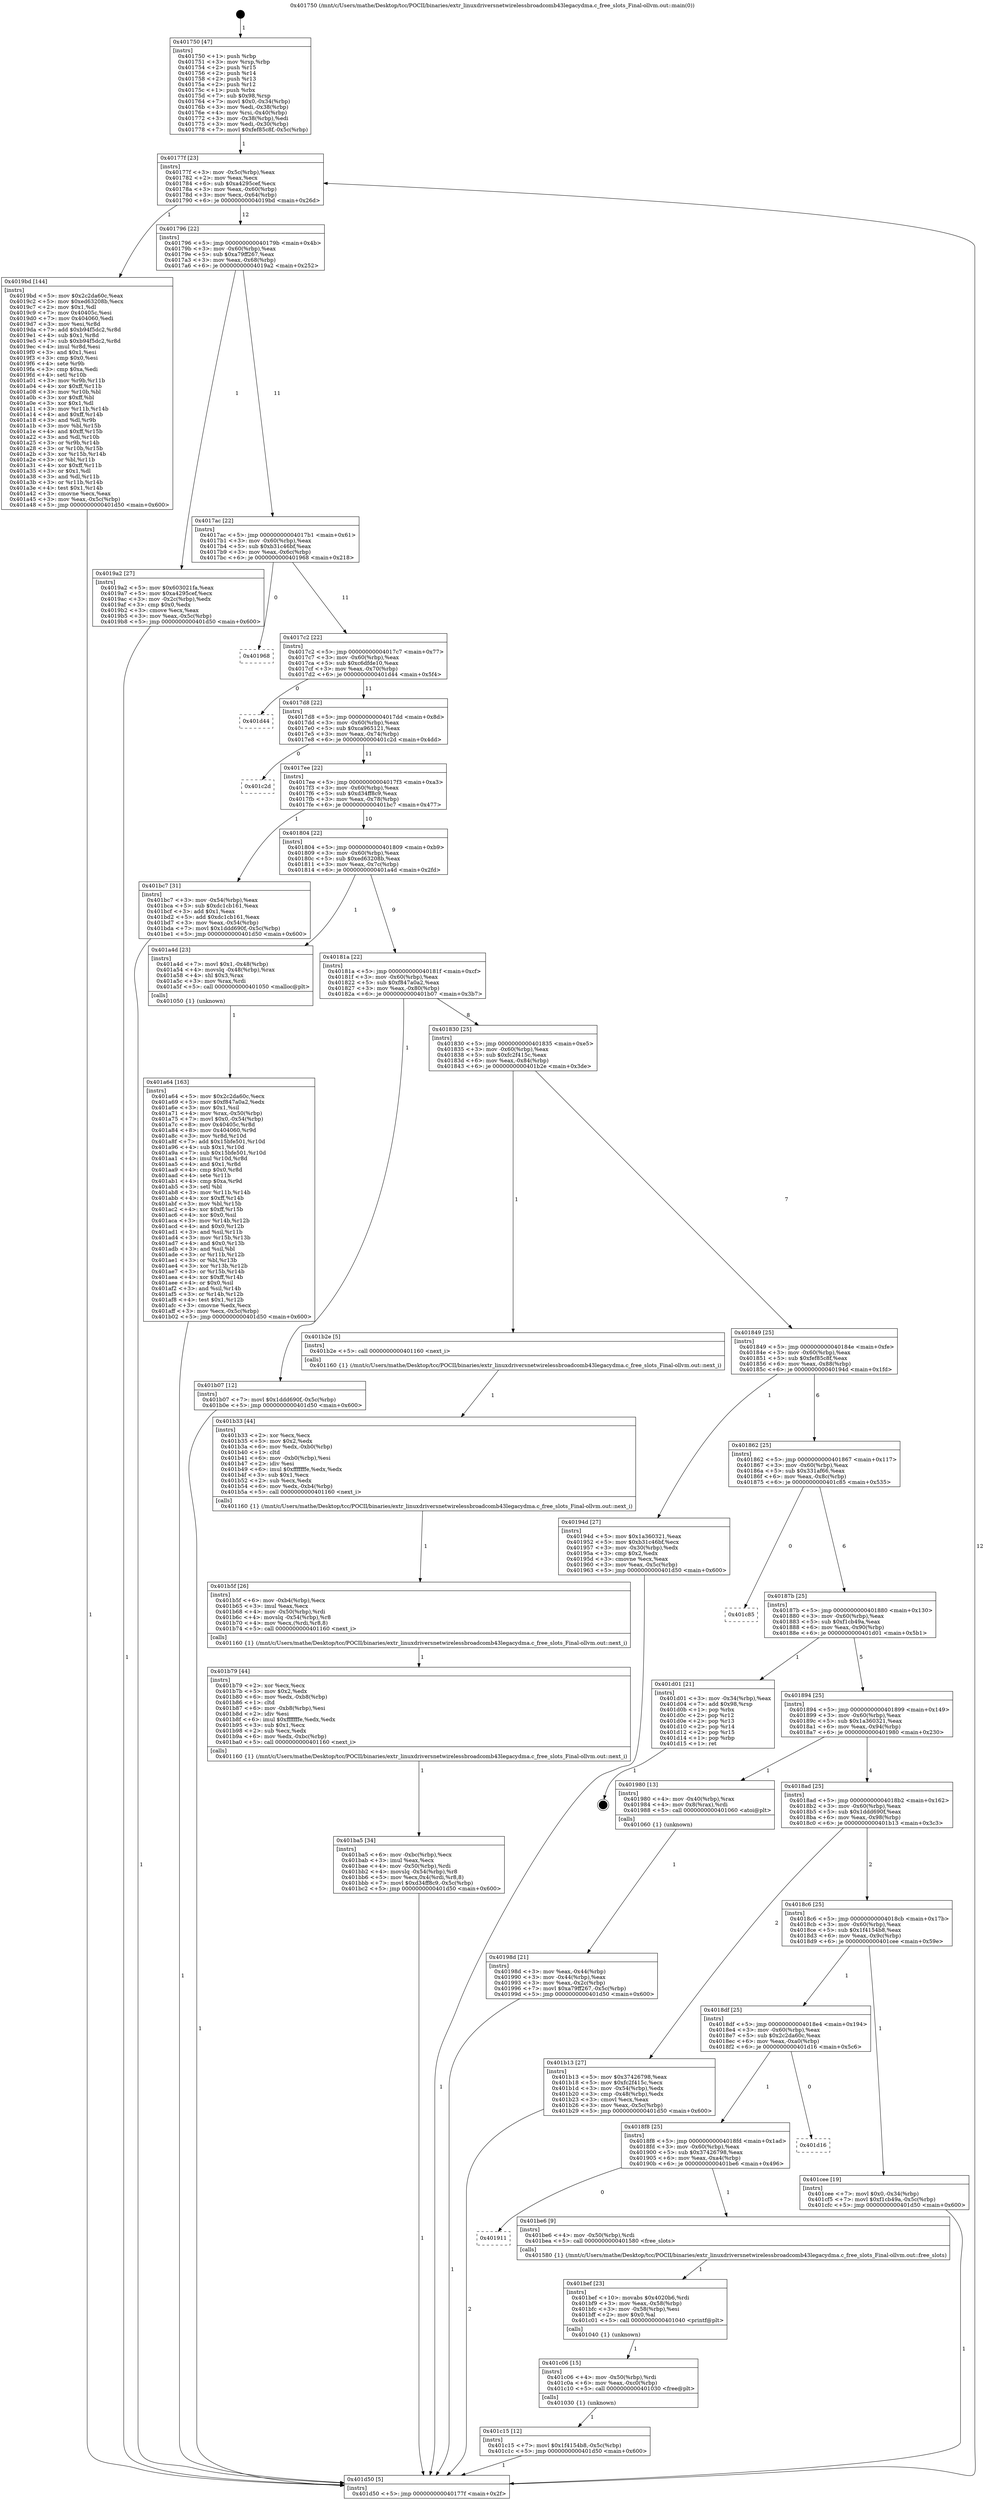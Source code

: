 digraph "0x401750" {
  label = "0x401750 (/mnt/c/Users/mathe/Desktop/tcc/POCII/binaries/extr_linuxdriversnetwirelessbroadcomb43legacydma.c_free_slots_Final-ollvm.out::main(0))"
  labelloc = "t"
  node[shape=record]

  Entry [label="",width=0.3,height=0.3,shape=circle,fillcolor=black,style=filled]
  "0x40177f" [label="{
     0x40177f [23]\l
     | [instrs]\l
     &nbsp;&nbsp;0x40177f \<+3\>: mov -0x5c(%rbp),%eax\l
     &nbsp;&nbsp;0x401782 \<+2\>: mov %eax,%ecx\l
     &nbsp;&nbsp;0x401784 \<+6\>: sub $0xa4295cef,%ecx\l
     &nbsp;&nbsp;0x40178a \<+3\>: mov %eax,-0x60(%rbp)\l
     &nbsp;&nbsp;0x40178d \<+3\>: mov %ecx,-0x64(%rbp)\l
     &nbsp;&nbsp;0x401790 \<+6\>: je 00000000004019bd \<main+0x26d\>\l
  }"]
  "0x4019bd" [label="{
     0x4019bd [144]\l
     | [instrs]\l
     &nbsp;&nbsp;0x4019bd \<+5\>: mov $0x2c2da60c,%eax\l
     &nbsp;&nbsp;0x4019c2 \<+5\>: mov $0xed63208b,%ecx\l
     &nbsp;&nbsp;0x4019c7 \<+2\>: mov $0x1,%dl\l
     &nbsp;&nbsp;0x4019c9 \<+7\>: mov 0x40405c,%esi\l
     &nbsp;&nbsp;0x4019d0 \<+7\>: mov 0x404060,%edi\l
     &nbsp;&nbsp;0x4019d7 \<+3\>: mov %esi,%r8d\l
     &nbsp;&nbsp;0x4019da \<+7\>: add $0xb94f5dc2,%r8d\l
     &nbsp;&nbsp;0x4019e1 \<+4\>: sub $0x1,%r8d\l
     &nbsp;&nbsp;0x4019e5 \<+7\>: sub $0xb94f5dc2,%r8d\l
     &nbsp;&nbsp;0x4019ec \<+4\>: imul %r8d,%esi\l
     &nbsp;&nbsp;0x4019f0 \<+3\>: and $0x1,%esi\l
     &nbsp;&nbsp;0x4019f3 \<+3\>: cmp $0x0,%esi\l
     &nbsp;&nbsp;0x4019f6 \<+4\>: sete %r9b\l
     &nbsp;&nbsp;0x4019fa \<+3\>: cmp $0xa,%edi\l
     &nbsp;&nbsp;0x4019fd \<+4\>: setl %r10b\l
     &nbsp;&nbsp;0x401a01 \<+3\>: mov %r9b,%r11b\l
     &nbsp;&nbsp;0x401a04 \<+4\>: xor $0xff,%r11b\l
     &nbsp;&nbsp;0x401a08 \<+3\>: mov %r10b,%bl\l
     &nbsp;&nbsp;0x401a0b \<+3\>: xor $0xff,%bl\l
     &nbsp;&nbsp;0x401a0e \<+3\>: xor $0x1,%dl\l
     &nbsp;&nbsp;0x401a11 \<+3\>: mov %r11b,%r14b\l
     &nbsp;&nbsp;0x401a14 \<+4\>: and $0xff,%r14b\l
     &nbsp;&nbsp;0x401a18 \<+3\>: and %dl,%r9b\l
     &nbsp;&nbsp;0x401a1b \<+3\>: mov %bl,%r15b\l
     &nbsp;&nbsp;0x401a1e \<+4\>: and $0xff,%r15b\l
     &nbsp;&nbsp;0x401a22 \<+3\>: and %dl,%r10b\l
     &nbsp;&nbsp;0x401a25 \<+3\>: or %r9b,%r14b\l
     &nbsp;&nbsp;0x401a28 \<+3\>: or %r10b,%r15b\l
     &nbsp;&nbsp;0x401a2b \<+3\>: xor %r15b,%r14b\l
     &nbsp;&nbsp;0x401a2e \<+3\>: or %bl,%r11b\l
     &nbsp;&nbsp;0x401a31 \<+4\>: xor $0xff,%r11b\l
     &nbsp;&nbsp;0x401a35 \<+3\>: or $0x1,%dl\l
     &nbsp;&nbsp;0x401a38 \<+3\>: and %dl,%r11b\l
     &nbsp;&nbsp;0x401a3b \<+3\>: or %r11b,%r14b\l
     &nbsp;&nbsp;0x401a3e \<+4\>: test $0x1,%r14b\l
     &nbsp;&nbsp;0x401a42 \<+3\>: cmovne %ecx,%eax\l
     &nbsp;&nbsp;0x401a45 \<+3\>: mov %eax,-0x5c(%rbp)\l
     &nbsp;&nbsp;0x401a48 \<+5\>: jmp 0000000000401d50 \<main+0x600\>\l
  }"]
  "0x401796" [label="{
     0x401796 [22]\l
     | [instrs]\l
     &nbsp;&nbsp;0x401796 \<+5\>: jmp 000000000040179b \<main+0x4b\>\l
     &nbsp;&nbsp;0x40179b \<+3\>: mov -0x60(%rbp),%eax\l
     &nbsp;&nbsp;0x40179e \<+5\>: sub $0xa79ff267,%eax\l
     &nbsp;&nbsp;0x4017a3 \<+3\>: mov %eax,-0x68(%rbp)\l
     &nbsp;&nbsp;0x4017a6 \<+6\>: je 00000000004019a2 \<main+0x252\>\l
  }"]
  Exit [label="",width=0.3,height=0.3,shape=circle,fillcolor=black,style=filled,peripheries=2]
  "0x4019a2" [label="{
     0x4019a2 [27]\l
     | [instrs]\l
     &nbsp;&nbsp;0x4019a2 \<+5\>: mov $0x603021fa,%eax\l
     &nbsp;&nbsp;0x4019a7 \<+5\>: mov $0xa4295cef,%ecx\l
     &nbsp;&nbsp;0x4019ac \<+3\>: mov -0x2c(%rbp),%edx\l
     &nbsp;&nbsp;0x4019af \<+3\>: cmp $0x0,%edx\l
     &nbsp;&nbsp;0x4019b2 \<+3\>: cmove %ecx,%eax\l
     &nbsp;&nbsp;0x4019b5 \<+3\>: mov %eax,-0x5c(%rbp)\l
     &nbsp;&nbsp;0x4019b8 \<+5\>: jmp 0000000000401d50 \<main+0x600\>\l
  }"]
  "0x4017ac" [label="{
     0x4017ac [22]\l
     | [instrs]\l
     &nbsp;&nbsp;0x4017ac \<+5\>: jmp 00000000004017b1 \<main+0x61\>\l
     &nbsp;&nbsp;0x4017b1 \<+3\>: mov -0x60(%rbp),%eax\l
     &nbsp;&nbsp;0x4017b4 \<+5\>: sub $0xb31c46bf,%eax\l
     &nbsp;&nbsp;0x4017b9 \<+3\>: mov %eax,-0x6c(%rbp)\l
     &nbsp;&nbsp;0x4017bc \<+6\>: je 0000000000401968 \<main+0x218\>\l
  }"]
  "0x401c15" [label="{
     0x401c15 [12]\l
     | [instrs]\l
     &nbsp;&nbsp;0x401c15 \<+7\>: movl $0x1f4154b8,-0x5c(%rbp)\l
     &nbsp;&nbsp;0x401c1c \<+5\>: jmp 0000000000401d50 \<main+0x600\>\l
  }"]
  "0x401968" [label="{
     0x401968\l
  }", style=dashed]
  "0x4017c2" [label="{
     0x4017c2 [22]\l
     | [instrs]\l
     &nbsp;&nbsp;0x4017c2 \<+5\>: jmp 00000000004017c7 \<main+0x77\>\l
     &nbsp;&nbsp;0x4017c7 \<+3\>: mov -0x60(%rbp),%eax\l
     &nbsp;&nbsp;0x4017ca \<+5\>: sub $0xc6dfde10,%eax\l
     &nbsp;&nbsp;0x4017cf \<+3\>: mov %eax,-0x70(%rbp)\l
     &nbsp;&nbsp;0x4017d2 \<+6\>: je 0000000000401d44 \<main+0x5f4\>\l
  }"]
  "0x401c06" [label="{
     0x401c06 [15]\l
     | [instrs]\l
     &nbsp;&nbsp;0x401c06 \<+4\>: mov -0x50(%rbp),%rdi\l
     &nbsp;&nbsp;0x401c0a \<+6\>: mov %eax,-0xc0(%rbp)\l
     &nbsp;&nbsp;0x401c10 \<+5\>: call 0000000000401030 \<free@plt\>\l
     | [calls]\l
     &nbsp;&nbsp;0x401030 \{1\} (unknown)\l
  }"]
  "0x401d44" [label="{
     0x401d44\l
  }", style=dashed]
  "0x4017d8" [label="{
     0x4017d8 [22]\l
     | [instrs]\l
     &nbsp;&nbsp;0x4017d8 \<+5\>: jmp 00000000004017dd \<main+0x8d\>\l
     &nbsp;&nbsp;0x4017dd \<+3\>: mov -0x60(%rbp),%eax\l
     &nbsp;&nbsp;0x4017e0 \<+5\>: sub $0xca965121,%eax\l
     &nbsp;&nbsp;0x4017e5 \<+3\>: mov %eax,-0x74(%rbp)\l
     &nbsp;&nbsp;0x4017e8 \<+6\>: je 0000000000401c2d \<main+0x4dd\>\l
  }"]
  "0x401bef" [label="{
     0x401bef [23]\l
     | [instrs]\l
     &nbsp;&nbsp;0x401bef \<+10\>: movabs $0x4020b6,%rdi\l
     &nbsp;&nbsp;0x401bf9 \<+3\>: mov %eax,-0x58(%rbp)\l
     &nbsp;&nbsp;0x401bfc \<+3\>: mov -0x58(%rbp),%esi\l
     &nbsp;&nbsp;0x401bff \<+2\>: mov $0x0,%al\l
     &nbsp;&nbsp;0x401c01 \<+5\>: call 0000000000401040 \<printf@plt\>\l
     | [calls]\l
     &nbsp;&nbsp;0x401040 \{1\} (unknown)\l
  }"]
  "0x401c2d" [label="{
     0x401c2d\l
  }", style=dashed]
  "0x4017ee" [label="{
     0x4017ee [22]\l
     | [instrs]\l
     &nbsp;&nbsp;0x4017ee \<+5\>: jmp 00000000004017f3 \<main+0xa3\>\l
     &nbsp;&nbsp;0x4017f3 \<+3\>: mov -0x60(%rbp),%eax\l
     &nbsp;&nbsp;0x4017f6 \<+5\>: sub $0xd34ff8c9,%eax\l
     &nbsp;&nbsp;0x4017fb \<+3\>: mov %eax,-0x78(%rbp)\l
     &nbsp;&nbsp;0x4017fe \<+6\>: je 0000000000401bc7 \<main+0x477\>\l
  }"]
  "0x401911" [label="{
     0x401911\l
  }", style=dashed]
  "0x401bc7" [label="{
     0x401bc7 [31]\l
     | [instrs]\l
     &nbsp;&nbsp;0x401bc7 \<+3\>: mov -0x54(%rbp),%eax\l
     &nbsp;&nbsp;0x401bca \<+5\>: sub $0xdc1cb161,%eax\l
     &nbsp;&nbsp;0x401bcf \<+3\>: add $0x1,%eax\l
     &nbsp;&nbsp;0x401bd2 \<+5\>: add $0xdc1cb161,%eax\l
     &nbsp;&nbsp;0x401bd7 \<+3\>: mov %eax,-0x54(%rbp)\l
     &nbsp;&nbsp;0x401bda \<+7\>: movl $0x1ddd690f,-0x5c(%rbp)\l
     &nbsp;&nbsp;0x401be1 \<+5\>: jmp 0000000000401d50 \<main+0x600\>\l
  }"]
  "0x401804" [label="{
     0x401804 [22]\l
     | [instrs]\l
     &nbsp;&nbsp;0x401804 \<+5\>: jmp 0000000000401809 \<main+0xb9\>\l
     &nbsp;&nbsp;0x401809 \<+3\>: mov -0x60(%rbp),%eax\l
     &nbsp;&nbsp;0x40180c \<+5\>: sub $0xed63208b,%eax\l
     &nbsp;&nbsp;0x401811 \<+3\>: mov %eax,-0x7c(%rbp)\l
     &nbsp;&nbsp;0x401814 \<+6\>: je 0000000000401a4d \<main+0x2fd\>\l
  }"]
  "0x401be6" [label="{
     0x401be6 [9]\l
     | [instrs]\l
     &nbsp;&nbsp;0x401be6 \<+4\>: mov -0x50(%rbp),%rdi\l
     &nbsp;&nbsp;0x401bea \<+5\>: call 0000000000401580 \<free_slots\>\l
     | [calls]\l
     &nbsp;&nbsp;0x401580 \{1\} (/mnt/c/Users/mathe/Desktop/tcc/POCII/binaries/extr_linuxdriversnetwirelessbroadcomb43legacydma.c_free_slots_Final-ollvm.out::free_slots)\l
  }"]
  "0x401a4d" [label="{
     0x401a4d [23]\l
     | [instrs]\l
     &nbsp;&nbsp;0x401a4d \<+7\>: movl $0x1,-0x48(%rbp)\l
     &nbsp;&nbsp;0x401a54 \<+4\>: movslq -0x48(%rbp),%rax\l
     &nbsp;&nbsp;0x401a58 \<+4\>: shl $0x3,%rax\l
     &nbsp;&nbsp;0x401a5c \<+3\>: mov %rax,%rdi\l
     &nbsp;&nbsp;0x401a5f \<+5\>: call 0000000000401050 \<malloc@plt\>\l
     | [calls]\l
     &nbsp;&nbsp;0x401050 \{1\} (unknown)\l
  }"]
  "0x40181a" [label="{
     0x40181a [22]\l
     | [instrs]\l
     &nbsp;&nbsp;0x40181a \<+5\>: jmp 000000000040181f \<main+0xcf\>\l
     &nbsp;&nbsp;0x40181f \<+3\>: mov -0x60(%rbp),%eax\l
     &nbsp;&nbsp;0x401822 \<+5\>: sub $0xf847a0a2,%eax\l
     &nbsp;&nbsp;0x401827 \<+3\>: mov %eax,-0x80(%rbp)\l
     &nbsp;&nbsp;0x40182a \<+6\>: je 0000000000401b07 \<main+0x3b7\>\l
  }"]
  "0x4018f8" [label="{
     0x4018f8 [25]\l
     | [instrs]\l
     &nbsp;&nbsp;0x4018f8 \<+5\>: jmp 00000000004018fd \<main+0x1ad\>\l
     &nbsp;&nbsp;0x4018fd \<+3\>: mov -0x60(%rbp),%eax\l
     &nbsp;&nbsp;0x401900 \<+5\>: sub $0x37426798,%eax\l
     &nbsp;&nbsp;0x401905 \<+6\>: mov %eax,-0xa4(%rbp)\l
     &nbsp;&nbsp;0x40190b \<+6\>: je 0000000000401be6 \<main+0x496\>\l
  }"]
  "0x401b07" [label="{
     0x401b07 [12]\l
     | [instrs]\l
     &nbsp;&nbsp;0x401b07 \<+7\>: movl $0x1ddd690f,-0x5c(%rbp)\l
     &nbsp;&nbsp;0x401b0e \<+5\>: jmp 0000000000401d50 \<main+0x600\>\l
  }"]
  "0x401830" [label="{
     0x401830 [25]\l
     | [instrs]\l
     &nbsp;&nbsp;0x401830 \<+5\>: jmp 0000000000401835 \<main+0xe5\>\l
     &nbsp;&nbsp;0x401835 \<+3\>: mov -0x60(%rbp),%eax\l
     &nbsp;&nbsp;0x401838 \<+5\>: sub $0xfc2f415c,%eax\l
     &nbsp;&nbsp;0x40183d \<+6\>: mov %eax,-0x84(%rbp)\l
     &nbsp;&nbsp;0x401843 \<+6\>: je 0000000000401b2e \<main+0x3de\>\l
  }"]
  "0x401d16" [label="{
     0x401d16\l
  }", style=dashed]
  "0x401b2e" [label="{
     0x401b2e [5]\l
     | [instrs]\l
     &nbsp;&nbsp;0x401b2e \<+5\>: call 0000000000401160 \<next_i\>\l
     | [calls]\l
     &nbsp;&nbsp;0x401160 \{1\} (/mnt/c/Users/mathe/Desktop/tcc/POCII/binaries/extr_linuxdriversnetwirelessbroadcomb43legacydma.c_free_slots_Final-ollvm.out::next_i)\l
  }"]
  "0x401849" [label="{
     0x401849 [25]\l
     | [instrs]\l
     &nbsp;&nbsp;0x401849 \<+5\>: jmp 000000000040184e \<main+0xfe\>\l
     &nbsp;&nbsp;0x40184e \<+3\>: mov -0x60(%rbp),%eax\l
     &nbsp;&nbsp;0x401851 \<+5\>: sub $0xfef85c8f,%eax\l
     &nbsp;&nbsp;0x401856 \<+6\>: mov %eax,-0x88(%rbp)\l
     &nbsp;&nbsp;0x40185c \<+6\>: je 000000000040194d \<main+0x1fd\>\l
  }"]
  "0x4018df" [label="{
     0x4018df [25]\l
     | [instrs]\l
     &nbsp;&nbsp;0x4018df \<+5\>: jmp 00000000004018e4 \<main+0x194\>\l
     &nbsp;&nbsp;0x4018e4 \<+3\>: mov -0x60(%rbp),%eax\l
     &nbsp;&nbsp;0x4018e7 \<+5\>: sub $0x2c2da60c,%eax\l
     &nbsp;&nbsp;0x4018ec \<+6\>: mov %eax,-0xa0(%rbp)\l
     &nbsp;&nbsp;0x4018f2 \<+6\>: je 0000000000401d16 \<main+0x5c6\>\l
  }"]
  "0x40194d" [label="{
     0x40194d [27]\l
     | [instrs]\l
     &nbsp;&nbsp;0x40194d \<+5\>: mov $0x1a360321,%eax\l
     &nbsp;&nbsp;0x401952 \<+5\>: mov $0xb31c46bf,%ecx\l
     &nbsp;&nbsp;0x401957 \<+3\>: mov -0x30(%rbp),%edx\l
     &nbsp;&nbsp;0x40195a \<+3\>: cmp $0x2,%edx\l
     &nbsp;&nbsp;0x40195d \<+3\>: cmovne %ecx,%eax\l
     &nbsp;&nbsp;0x401960 \<+3\>: mov %eax,-0x5c(%rbp)\l
     &nbsp;&nbsp;0x401963 \<+5\>: jmp 0000000000401d50 \<main+0x600\>\l
  }"]
  "0x401862" [label="{
     0x401862 [25]\l
     | [instrs]\l
     &nbsp;&nbsp;0x401862 \<+5\>: jmp 0000000000401867 \<main+0x117\>\l
     &nbsp;&nbsp;0x401867 \<+3\>: mov -0x60(%rbp),%eax\l
     &nbsp;&nbsp;0x40186a \<+5\>: sub $0x331af66,%eax\l
     &nbsp;&nbsp;0x40186f \<+6\>: mov %eax,-0x8c(%rbp)\l
     &nbsp;&nbsp;0x401875 \<+6\>: je 0000000000401c85 \<main+0x535\>\l
  }"]
  "0x401d50" [label="{
     0x401d50 [5]\l
     | [instrs]\l
     &nbsp;&nbsp;0x401d50 \<+5\>: jmp 000000000040177f \<main+0x2f\>\l
  }"]
  "0x401750" [label="{
     0x401750 [47]\l
     | [instrs]\l
     &nbsp;&nbsp;0x401750 \<+1\>: push %rbp\l
     &nbsp;&nbsp;0x401751 \<+3\>: mov %rsp,%rbp\l
     &nbsp;&nbsp;0x401754 \<+2\>: push %r15\l
     &nbsp;&nbsp;0x401756 \<+2\>: push %r14\l
     &nbsp;&nbsp;0x401758 \<+2\>: push %r13\l
     &nbsp;&nbsp;0x40175a \<+2\>: push %r12\l
     &nbsp;&nbsp;0x40175c \<+1\>: push %rbx\l
     &nbsp;&nbsp;0x40175d \<+7\>: sub $0x98,%rsp\l
     &nbsp;&nbsp;0x401764 \<+7\>: movl $0x0,-0x34(%rbp)\l
     &nbsp;&nbsp;0x40176b \<+3\>: mov %edi,-0x38(%rbp)\l
     &nbsp;&nbsp;0x40176e \<+4\>: mov %rsi,-0x40(%rbp)\l
     &nbsp;&nbsp;0x401772 \<+3\>: mov -0x38(%rbp),%edi\l
     &nbsp;&nbsp;0x401775 \<+3\>: mov %edi,-0x30(%rbp)\l
     &nbsp;&nbsp;0x401778 \<+7\>: movl $0xfef85c8f,-0x5c(%rbp)\l
  }"]
  "0x401cee" [label="{
     0x401cee [19]\l
     | [instrs]\l
     &nbsp;&nbsp;0x401cee \<+7\>: movl $0x0,-0x34(%rbp)\l
     &nbsp;&nbsp;0x401cf5 \<+7\>: movl $0xf1cb49a,-0x5c(%rbp)\l
     &nbsp;&nbsp;0x401cfc \<+5\>: jmp 0000000000401d50 \<main+0x600\>\l
  }"]
  "0x401c85" [label="{
     0x401c85\l
  }", style=dashed]
  "0x40187b" [label="{
     0x40187b [25]\l
     | [instrs]\l
     &nbsp;&nbsp;0x40187b \<+5\>: jmp 0000000000401880 \<main+0x130\>\l
     &nbsp;&nbsp;0x401880 \<+3\>: mov -0x60(%rbp),%eax\l
     &nbsp;&nbsp;0x401883 \<+5\>: sub $0xf1cb49a,%eax\l
     &nbsp;&nbsp;0x401888 \<+6\>: mov %eax,-0x90(%rbp)\l
     &nbsp;&nbsp;0x40188e \<+6\>: je 0000000000401d01 \<main+0x5b1\>\l
  }"]
  "0x401ba5" [label="{
     0x401ba5 [34]\l
     | [instrs]\l
     &nbsp;&nbsp;0x401ba5 \<+6\>: mov -0xbc(%rbp),%ecx\l
     &nbsp;&nbsp;0x401bab \<+3\>: imul %eax,%ecx\l
     &nbsp;&nbsp;0x401bae \<+4\>: mov -0x50(%rbp),%rdi\l
     &nbsp;&nbsp;0x401bb2 \<+4\>: movslq -0x54(%rbp),%r8\l
     &nbsp;&nbsp;0x401bb6 \<+5\>: mov %ecx,0x4(%rdi,%r8,8)\l
     &nbsp;&nbsp;0x401bbb \<+7\>: movl $0xd34ff8c9,-0x5c(%rbp)\l
     &nbsp;&nbsp;0x401bc2 \<+5\>: jmp 0000000000401d50 \<main+0x600\>\l
  }"]
  "0x401d01" [label="{
     0x401d01 [21]\l
     | [instrs]\l
     &nbsp;&nbsp;0x401d01 \<+3\>: mov -0x34(%rbp),%eax\l
     &nbsp;&nbsp;0x401d04 \<+7\>: add $0x98,%rsp\l
     &nbsp;&nbsp;0x401d0b \<+1\>: pop %rbx\l
     &nbsp;&nbsp;0x401d0c \<+2\>: pop %r12\l
     &nbsp;&nbsp;0x401d0e \<+2\>: pop %r13\l
     &nbsp;&nbsp;0x401d10 \<+2\>: pop %r14\l
     &nbsp;&nbsp;0x401d12 \<+2\>: pop %r15\l
     &nbsp;&nbsp;0x401d14 \<+1\>: pop %rbp\l
     &nbsp;&nbsp;0x401d15 \<+1\>: ret\l
  }"]
  "0x401894" [label="{
     0x401894 [25]\l
     | [instrs]\l
     &nbsp;&nbsp;0x401894 \<+5\>: jmp 0000000000401899 \<main+0x149\>\l
     &nbsp;&nbsp;0x401899 \<+3\>: mov -0x60(%rbp),%eax\l
     &nbsp;&nbsp;0x40189c \<+5\>: sub $0x1a360321,%eax\l
     &nbsp;&nbsp;0x4018a1 \<+6\>: mov %eax,-0x94(%rbp)\l
     &nbsp;&nbsp;0x4018a7 \<+6\>: je 0000000000401980 \<main+0x230\>\l
  }"]
  "0x401b79" [label="{
     0x401b79 [44]\l
     | [instrs]\l
     &nbsp;&nbsp;0x401b79 \<+2\>: xor %ecx,%ecx\l
     &nbsp;&nbsp;0x401b7b \<+5\>: mov $0x2,%edx\l
     &nbsp;&nbsp;0x401b80 \<+6\>: mov %edx,-0xb8(%rbp)\l
     &nbsp;&nbsp;0x401b86 \<+1\>: cltd\l
     &nbsp;&nbsp;0x401b87 \<+6\>: mov -0xb8(%rbp),%esi\l
     &nbsp;&nbsp;0x401b8d \<+2\>: idiv %esi\l
     &nbsp;&nbsp;0x401b8f \<+6\>: imul $0xfffffffe,%edx,%edx\l
     &nbsp;&nbsp;0x401b95 \<+3\>: sub $0x1,%ecx\l
     &nbsp;&nbsp;0x401b98 \<+2\>: sub %ecx,%edx\l
     &nbsp;&nbsp;0x401b9a \<+6\>: mov %edx,-0xbc(%rbp)\l
     &nbsp;&nbsp;0x401ba0 \<+5\>: call 0000000000401160 \<next_i\>\l
     | [calls]\l
     &nbsp;&nbsp;0x401160 \{1\} (/mnt/c/Users/mathe/Desktop/tcc/POCII/binaries/extr_linuxdriversnetwirelessbroadcomb43legacydma.c_free_slots_Final-ollvm.out::next_i)\l
  }"]
  "0x401980" [label="{
     0x401980 [13]\l
     | [instrs]\l
     &nbsp;&nbsp;0x401980 \<+4\>: mov -0x40(%rbp),%rax\l
     &nbsp;&nbsp;0x401984 \<+4\>: mov 0x8(%rax),%rdi\l
     &nbsp;&nbsp;0x401988 \<+5\>: call 0000000000401060 \<atoi@plt\>\l
     | [calls]\l
     &nbsp;&nbsp;0x401060 \{1\} (unknown)\l
  }"]
  "0x4018ad" [label="{
     0x4018ad [25]\l
     | [instrs]\l
     &nbsp;&nbsp;0x4018ad \<+5\>: jmp 00000000004018b2 \<main+0x162\>\l
     &nbsp;&nbsp;0x4018b2 \<+3\>: mov -0x60(%rbp),%eax\l
     &nbsp;&nbsp;0x4018b5 \<+5\>: sub $0x1ddd690f,%eax\l
     &nbsp;&nbsp;0x4018ba \<+6\>: mov %eax,-0x98(%rbp)\l
     &nbsp;&nbsp;0x4018c0 \<+6\>: je 0000000000401b13 \<main+0x3c3\>\l
  }"]
  "0x40198d" [label="{
     0x40198d [21]\l
     | [instrs]\l
     &nbsp;&nbsp;0x40198d \<+3\>: mov %eax,-0x44(%rbp)\l
     &nbsp;&nbsp;0x401990 \<+3\>: mov -0x44(%rbp),%eax\l
     &nbsp;&nbsp;0x401993 \<+3\>: mov %eax,-0x2c(%rbp)\l
     &nbsp;&nbsp;0x401996 \<+7\>: movl $0xa79ff267,-0x5c(%rbp)\l
     &nbsp;&nbsp;0x40199d \<+5\>: jmp 0000000000401d50 \<main+0x600\>\l
  }"]
  "0x401a64" [label="{
     0x401a64 [163]\l
     | [instrs]\l
     &nbsp;&nbsp;0x401a64 \<+5\>: mov $0x2c2da60c,%ecx\l
     &nbsp;&nbsp;0x401a69 \<+5\>: mov $0xf847a0a2,%edx\l
     &nbsp;&nbsp;0x401a6e \<+3\>: mov $0x1,%sil\l
     &nbsp;&nbsp;0x401a71 \<+4\>: mov %rax,-0x50(%rbp)\l
     &nbsp;&nbsp;0x401a75 \<+7\>: movl $0x0,-0x54(%rbp)\l
     &nbsp;&nbsp;0x401a7c \<+8\>: mov 0x40405c,%r8d\l
     &nbsp;&nbsp;0x401a84 \<+8\>: mov 0x404060,%r9d\l
     &nbsp;&nbsp;0x401a8c \<+3\>: mov %r8d,%r10d\l
     &nbsp;&nbsp;0x401a8f \<+7\>: add $0x15bfe501,%r10d\l
     &nbsp;&nbsp;0x401a96 \<+4\>: sub $0x1,%r10d\l
     &nbsp;&nbsp;0x401a9a \<+7\>: sub $0x15bfe501,%r10d\l
     &nbsp;&nbsp;0x401aa1 \<+4\>: imul %r10d,%r8d\l
     &nbsp;&nbsp;0x401aa5 \<+4\>: and $0x1,%r8d\l
     &nbsp;&nbsp;0x401aa9 \<+4\>: cmp $0x0,%r8d\l
     &nbsp;&nbsp;0x401aad \<+4\>: sete %r11b\l
     &nbsp;&nbsp;0x401ab1 \<+4\>: cmp $0xa,%r9d\l
     &nbsp;&nbsp;0x401ab5 \<+3\>: setl %bl\l
     &nbsp;&nbsp;0x401ab8 \<+3\>: mov %r11b,%r14b\l
     &nbsp;&nbsp;0x401abb \<+4\>: xor $0xff,%r14b\l
     &nbsp;&nbsp;0x401abf \<+3\>: mov %bl,%r15b\l
     &nbsp;&nbsp;0x401ac2 \<+4\>: xor $0xff,%r15b\l
     &nbsp;&nbsp;0x401ac6 \<+4\>: xor $0x0,%sil\l
     &nbsp;&nbsp;0x401aca \<+3\>: mov %r14b,%r12b\l
     &nbsp;&nbsp;0x401acd \<+4\>: and $0x0,%r12b\l
     &nbsp;&nbsp;0x401ad1 \<+3\>: and %sil,%r11b\l
     &nbsp;&nbsp;0x401ad4 \<+3\>: mov %r15b,%r13b\l
     &nbsp;&nbsp;0x401ad7 \<+4\>: and $0x0,%r13b\l
     &nbsp;&nbsp;0x401adb \<+3\>: and %sil,%bl\l
     &nbsp;&nbsp;0x401ade \<+3\>: or %r11b,%r12b\l
     &nbsp;&nbsp;0x401ae1 \<+3\>: or %bl,%r13b\l
     &nbsp;&nbsp;0x401ae4 \<+3\>: xor %r13b,%r12b\l
     &nbsp;&nbsp;0x401ae7 \<+3\>: or %r15b,%r14b\l
     &nbsp;&nbsp;0x401aea \<+4\>: xor $0xff,%r14b\l
     &nbsp;&nbsp;0x401aee \<+4\>: or $0x0,%sil\l
     &nbsp;&nbsp;0x401af2 \<+3\>: and %sil,%r14b\l
     &nbsp;&nbsp;0x401af5 \<+3\>: or %r14b,%r12b\l
     &nbsp;&nbsp;0x401af8 \<+4\>: test $0x1,%r12b\l
     &nbsp;&nbsp;0x401afc \<+3\>: cmovne %edx,%ecx\l
     &nbsp;&nbsp;0x401aff \<+3\>: mov %ecx,-0x5c(%rbp)\l
     &nbsp;&nbsp;0x401b02 \<+5\>: jmp 0000000000401d50 \<main+0x600\>\l
  }"]
  "0x401b5f" [label="{
     0x401b5f [26]\l
     | [instrs]\l
     &nbsp;&nbsp;0x401b5f \<+6\>: mov -0xb4(%rbp),%ecx\l
     &nbsp;&nbsp;0x401b65 \<+3\>: imul %eax,%ecx\l
     &nbsp;&nbsp;0x401b68 \<+4\>: mov -0x50(%rbp),%rdi\l
     &nbsp;&nbsp;0x401b6c \<+4\>: movslq -0x54(%rbp),%r8\l
     &nbsp;&nbsp;0x401b70 \<+4\>: mov %ecx,(%rdi,%r8,8)\l
     &nbsp;&nbsp;0x401b74 \<+5\>: call 0000000000401160 \<next_i\>\l
     | [calls]\l
     &nbsp;&nbsp;0x401160 \{1\} (/mnt/c/Users/mathe/Desktop/tcc/POCII/binaries/extr_linuxdriversnetwirelessbroadcomb43legacydma.c_free_slots_Final-ollvm.out::next_i)\l
  }"]
  "0x401b13" [label="{
     0x401b13 [27]\l
     | [instrs]\l
     &nbsp;&nbsp;0x401b13 \<+5\>: mov $0x37426798,%eax\l
     &nbsp;&nbsp;0x401b18 \<+5\>: mov $0xfc2f415c,%ecx\l
     &nbsp;&nbsp;0x401b1d \<+3\>: mov -0x54(%rbp),%edx\l
     &nbsp;&nbsp;0x401b20 \<+3\>: cmp -0x48(%rbp),%edx\l
     &nbsp;&nbsp;0x401b23 \<+3\>: cmovl %ecx,%eax\l
     &nbsp;&nbsp;0x401b26 \<+3\>: mov %eax,-0x5c(%rbp)\l
     &nbsp;&nbsp;0x401b29 \<+5\>: jmp 0000000000401d50 \<main+0x600\>\l
  }"]
  "0x4018c6" [label="{
     0x4018c6 [25]\l
     | [instrs]\l
     &nbsp;&nbsp;0x4018c6 \<+5\>: jmp 00000000004018cb \<main+0x17b\>\l
     &nbsp;&nbsp;0x4018cb \<+3\>: mov -0x60(%rbp),%eax\l
     &nbsp;&nbsp;0x4018ce \<+5\>: sub $0x1f4154b8,%eax\l
     &nbsp;&nbsp;0x4018d3 \<+6\>: mov %eax,-0x9c(%rbp)\l
     &nbsp;&nbsp;0x4018d9 \<+6\>: je 0000000000401cee \<main+0x59e\>\l
  }"]
  "0x401b33" [label="{
     0x401b33 [44]\l
     | [instrs]\l
     &nbsp;&nbsp;0x401b33 \<+2\>: xor %ecx,%ecx\l
     &nbsp;&nbsp;0x401b35 \<+5\>: mov $0x2,%edx\l
     &nbsp;&nbsp;0x401b3a \<+6\>: mov %edx,-0xb0(%rbp)\l
     &nbsp;&nbsp;0x401b40 \<+1\>: cltd\l
     &nbsp;&nbsp;0x401b41 \<+6\>: mov -0xb0(%rbp),%esi\l
     &nbsp;&nbsp;0x401b47 \<+2\>: idiv %esi\l
     &nbsp;&nbsp;0x401b49 \<+6\>: imul $0xfffffffe,%edx,%edx\l
     &nbsp;&nbsp;0x401b4f \<+3\>: sub $0x1,%ecx\l
     &nbsp;&nbsp;0x401b52 \<+2\>: sub %ecx,%edx\l
     &nbsp;&nbsp;0x401b54 \<+6\>: mov %edx,-0xb4(%rbp)\l
     &nbsp;&nbsp;0x401b5a \<+5\>: call 0000000000401160 \<next_i\>\l
     | [calls]\l
     &nbsp;&nbsp;0x401160 \{1\} (/mnt/c/Users/mathe/Desktop/tcc/POCII/binaries/extr_linuxdriversnetwirelessbroadcomb43legacydma.c_free_slots_Final-ollvm.out::next_i)\l
  }"]
  Entry -> "0x401750" [label=" 1"]
  "0x40177f" -> "0x4019bd" [label=" 1"]
  "0x40177f" -> "0x401796" [label=" 12"]
  "0x401d01" -> Exit [label=" 1"]
  "0x401796" -> "0x4019a2" [label=" 1"]
  "0x401796" -> "0x4017ac" [label=" 11"]
  "0x401cee" -> "0x401d50" [label=" 1"]
  "0x4017ac" -> "0x401968" [label=" 0"]
  "0x4017ac" -> "0x4017c2" [label=" 11"]
  "0x401c15" -> "0x401d50" [label=" 1"]
  "0x4017c2" -> "0x401d44" [label=" 0"]
  "0x4017c2" -> "0x4017d8" [label=" 11"]
  "0x401c06" -> "0x401c15" [label=" 1"]
  "0x4017d8" -> "0x401c2d" [label=" 0"]
  "0x4017d8" -> "0x4017ee" [label=" 11"]
  "0x401bef" -> "0x401c06" [label=" 1"]
  "0x4017ee" -> "0x401bc7" [label=" 1"]
  "0x4017ee" -> "0x401804" [label=" 10"]
  "0x401be6" -> "0x401bef" [label=" 1"]
  "0x401804" -> "0x401a4d" [label=" 1"]
  "0x401804" -> "0x40181a" [label=" 9"]
  "0x4018f8" -> "0x401911" [label=" 0"]
  "0x40181a" -> "0x401b07" [label=" 1"]
  "0x40181a" -> "0x401830" [label=" 8"]
  "0x4018f8" -> "0x401be6" [label=" 1"]
  "0x401830" -> "0x401b2e" [label=" 1"]
  "0x401830" -> "0x401849" [label=" 7"]
  "0x4018df" -> "0x4018f8" [label=" 1"]
  "0x401849" -> "0x40194d" [label=" 1"]
  "0x401849" -> "0x401862" [label=" 6"]
  "0x40194d" -> "0x401d50" [label=" 1"]
  "0x401750" -> "0x40177f" [label=" 1"]
  "0x401d50" -> "0x40177f" [label=" 12"]
  "0x4018df" -> "0x401d16" [label=" 0"]
  "0x401862" -> "0x401c85" [label=" 0"]
  "0x401862" -> "0x40187b" [label=" 6"]
  "0x4018c6" -> "0x4018df" [label=" 1"]
  "0x40187b" -> "0x401d01" [label=" 1"]
  "0x40187b" -> "0x401894" [label=" 5"]
  "0x4018c6" -> "0x401cee" [label=" 1"]
  "0x401894" -> "0x401980" [label=" 1"]
  "0x401894" -> "0x4018ad" [label=" 4"]
  "0x401980" -> "0x40198d" [label=" 1"]
  "0x40198d" -> "0x401d50" [label=" 1"]
  "0x4019a2" -> "0x401d50" [label=" 1"]
  "0x4019bd" -> "0x401d50" [label=" 1"]
  "0x401a4d" -> "0x401a64" [label=" 1"]
  "0x401a64" -> "0x401d50" [label=" 1"]
  "0x401b07" -> "0x401d50" [label=" 1"]
  "0x401bc7" -> "0x401d50" [label=" 1"]
  "0x4018ad" -> "0x401b13" [label=" 2"]
  "0x4018ad" -> "0x4018c6" [label=" 2"]
  "0x401b13" -> "0x401d50" [label=" 2"]
  "0x401b2e" -> "0x401b33" [label=" 1"]
  "0x401b33" -> "0x401b5f" [label=" 1"]
  "0x401b5f" -> "0x401b79" [label=" 1"]
  "0x401b79" -> "0x401ba5" [label=" 1"]
  "0x401ba5" -> "0x401d50" [label=" 1"]
}
